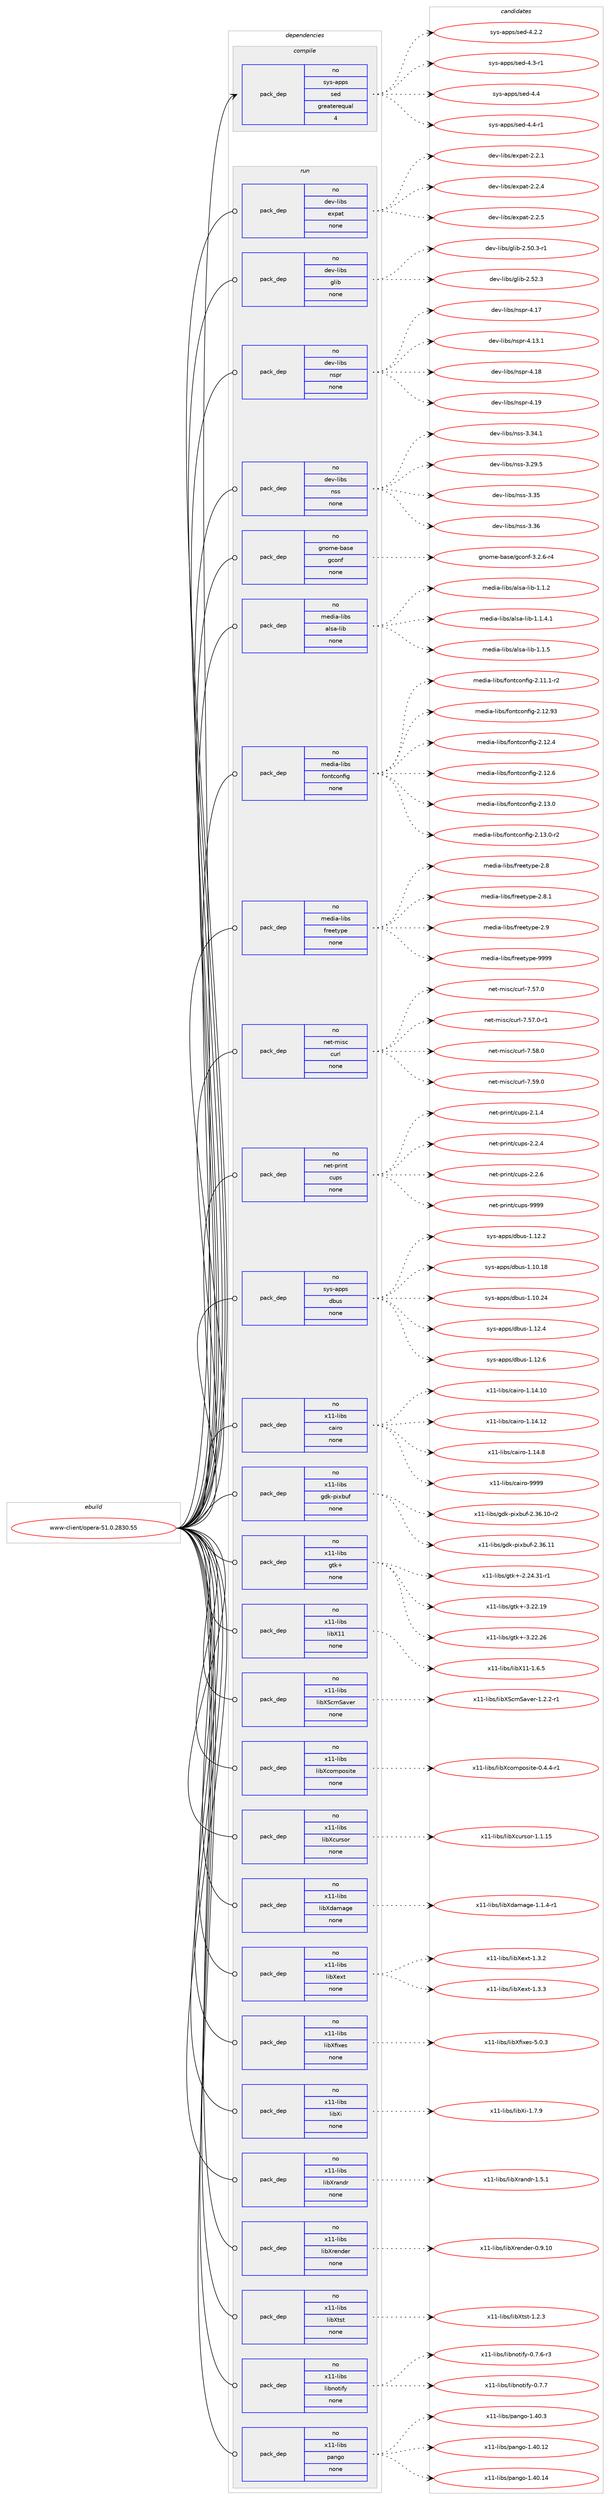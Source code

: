 digraph prolog {

# *************
# Graph options
# *************

newrank=true;
concentrate=true;
compound=true;
graph [rankdir=LR,fontname=Helvetica,fontsize=10,ranksep=1.5];#, ranksep=2.5, nodesep=0.2];
edge  [arrowhead=vee];
node  [fontname=Helvetica,fontsize=10];

# **********
# The ebuild
# **********

subgraph cluster_leftcol {
color=gray;
rank=same;
label=<<i>ebuild</i>>;
id [label="www-client/opera-51.0.2830.55", color=red, width=4, href="../www-client/opera-51.0.2830.55.svg"];
}

# ****************
# The dependencies
# ****************

subgraph cluster_midcol {
color=gray;
label=<<i>dependencies</i>>;
subgraph cluster_compile {
fillcolor="#eeeeee";
style=filled;
label=<<i>compile</i>>;
subgraph pack6677 {
dependency7598 [label=<<TABLE BORDER="0" CELLBORDER="1" CELLSPACING="0" CELLPADDING="4" WIDTH="220"><TR><TD ROWSPAN="6" CELLPADDING="30">pack_dep</TD></TR><TR><TD WIDTH="110">no</TD></TR><TR><TD>sys-apps</TD></TR><TR><TD>sed</TD></TR><TR><TD>greaterequal</TD></TR><TR><TD>4</TD></TR></TABLE>>, shape=none, color=blue];
}
id:e -> dependency7598:w [weight=20,style="solid",arrowhead="vee"];
}
subgraph cluster_compileandrun {
fillcolor="#eeeeee";
style=filled;
label=<<i>compile and run</i>>;
}
subgraph cluster_run {
fillcolor="#eeeeee";
style=filled;
label=<<i>run</i>>;
subgraph pack6678 {
dependency7599 [label=<<TABLE BORDER="0" CELLBORDER="1" CELLSPACING="0" CELLPADDING="4" WIDTH="220"><TR><TD ROWSPAN="6" CELLPADDING="30">pack_dep</TD></TR><TR><TD WIDTH="110">no</TD></TR><TR><TD>dev-libs</TD></TR><TR><TD>expat</TD></TR><TR><TD>none</TD></TR><TR><TD></TD></TR></TABLE>>, shape=none, color=blue];
}
id:e -> dependency7599:w [weight=20,style="solid",arrowhead="odot"];
subgraph pack6679 {
dependency7600 [label=<<TABLE BORDER="0" CELLBORDER="1" CELLSPACING="0" CELLPADDING="4" WIDTH="220"><TR><TD ROWSPAN="6" CELLPADDING="30">pack_dep</TD></TR><TR><TD WIDTH="110">no</TD></TR><TR><TD>dev-libs</TD></TR><TR><TD>glib</TD></TR><TR><TD>none</TD></TR><TR><TD></TD></TR></TABLE>>, shape=none, color=blue];
}
id:e -> dependency7600:w [weight=20,style="solid",arrowhead="odot"];
subgraph pack6680 {
dependency7601 [label=<<TABLE BORDER="0" CELLBORDER="1" CELLSPACING="0" CELLPADDING="4" WIDTH="220"><TR><TD ROWSPAN="6" CELLPADDING="30">pack_dep</TD></TR><TR><TD WIDTH="110">no</TD></TR><TR><TD>dev-libs</TD></TR><TR><TD>nspr</TD></TR><TR><TD>none</TD></TR><TR><TD></TD></TR></TABLE>>, shape=none, color=blue];
}
id:e -> dependency7601:w [weight=20,style="solid",arrowhead="odot"];
subgraph pack6681 {
dependency7602 [label=<<TABLE BORDER="0" CELLBORDER="1" CELLSPACING="0" CELLPADDING="4" WIDTH="220"><TR><TD ROWSPAN="6" CELLPADDING="30">pack_dep</TD></TR><TR><TD WIDTH="110">no</TD></TR><TR><TD>dev-libs</TD></TR><TR><TD>nss</TD></TR><TR><TD>none</TD></TR><TR><TD></TD></TR></TABLE>>, shape=none, color=blue];
}
id:e -> dependency7602:w [weight=20,style="solid",arrowhead="odot"];
subgraph pack6682 {
dependency7603 [label=<<TABLE BORDER="0" CELLBORDER="1" CELLSPACING="0" CELLPADDING="4" WIDTH="220"><TR><TD ROWSPAN="6" CELLPADDING="30">pack_dep</TD></TR><TR><TD WIDTH="110">no</TD></TR><TR><TD>gnome-base</TD></TR><TR><TD>gconf</TD></TR><TR><TD>none</TD></TR><TR><TD></TD></TR></TABLE>>, shape=none, color=blue];
}
id:e -> dependency7603:w [weight=20,style="solid",arrowhead="odot"];
subgraph pack6683 {
dependency7604 [label=<<TABLE BORDER="0" CELLBORDER="1" CELLSPACING="0" CELLPADDING="4" WIDTH="220"><TR><TD ROWSPAN="6" CELLPADDING="30">pack_dep</TD></TR><TR><TD WIDTH="110">no</TD></TR><TR><TD>media-libs</TD></TR><TR><TD>alsa-lib</TD></TR><TR><TD>none</TD></TR><TR><TD></TD></TR></TABLE>>, shape=none, color=blue];
}
id:e -> dependency7604:w [weight=20,style="solid",arrowhead="odot"];
subgraph pack6684 {
dependency7605 [label=<<TABLE BORDER="0" CELLBORDER="1" CELLSPACING="0" CELLPADDING="4" WIDTH="220"><TR><TD ROWSPAN="6" CELLPADDING="30">pack_dep</TD></TR><TR><TD WIDTH="110">no</TD></TR><TR><TD>media-libs</TD></TR><TR><TD>fontconfig</TD></TR><TR><TD>none</TD></TR><TR><TD></TD></TR></TABLE>>, shape=none, color=blue];
}
id:e -> dependency7605:w [weight=20,style="solid",arrowhead="odot"];
subgraph pack6685 {
dependency7606 [label=<<TABLE BORDER="0" CELLBORDER="1" CELLSPACING="0" CELLPADDING="4" WIDTH="220"><TR><TD ROWSPAN="6" CELLPADDING="30">pack_dep</TD></TR><TR><TD WIDTH="110">no</TD></TR><TR><TD>media-libs</TD></TR><TR><TD>freetype</TD></TR><TR><TD>none</TD></TR><TR><TD></TD></TR></TABLE>>, shape=none, color=blue];
}
id:e -> dependency7606:w [weight=20,style="solid",arrowhead="odot"];
subgraph pack6686 {
dependency7607 [label=<<TABLE BORDER="0" CELLBORDER="1" CELLSPACING="0" CELLPADDING="4" WIDTH="220"><TR><TD ROWSPAN="6" CELLPADDING="30">pack_dep</TD></TR><TR><TD WIDTH="110">no</TD></TR><TR><TD>net-misc</TD></TR><TR><TD>curl</TD></TR><TR><TD>none</TD></TR><TR><TD></TD></TR></TABLE>>, shape=none, color=blue];
}
id:e -> dependency7607:w [weight=20,style="solid",arrowhead="odot"];
subgraph pack6687 {
dependency7608 [label=<<TABLE BORDER="0" CELLBORDER="1" CELLSPACING="0" CELLPADDING="4" WIDTH="220"><TR><TD ROWSPAN="6" CELLPADDING="30">pack_dep</TD></TR><TR><TD WIDTH="110">no</TD></TR><TR><TD>net-print</TD></TR><TR><TD>cups</TD></TR><TR><TD>none</TD></TR><TR><TD></TD></TR></TABLE>>, shape=none, color=blue];
}
id:e -> dependency7608:w [weight=20,style="solid",arrowhead="odot"];
subgraph pack6688 {
dependency7609 [label=<<TABLE BORDER="0" CELLBORDER="1" CELLSPACING="0" CELLPADDING="4" WIDTH="220"><TR><TD ROWSPAN="6" CELLPADDING="30">pack_dep</TD></TR><TR><TD WIDTH="110">no</TD></TR><TR><TD>sys-apps</TD></TR><TR><TD>dbus</TD></TR><TR><TD>none</TD></TR><TR><TD></TD></TR></TABLE>>, shape=none, color=blue];
}
id:e -> dependency7609:w [weight=20,style="solid",arrowhead="odot"];
subgraph pack6689 {
dependency7610 [label=<<TABLE BORDER="0" CELLBORDER="1" CELLSPACING="0" CELLPADDING="4" WIDTH="220"><TR><TD ROWSPAN="6" CELLPADDING="30">pack_dep</TD></TR><TR><TD WIDTH="110">no</TD></TR><TR><TD>x11-libs</TD></TR><TR><TD>cairo</TD></TR><TR><TD>none</TD></TR><TR><TD></TD></TR></TABLE>>, shape=none, color=blue];
}
id:e -> dependency7610:w [weight=20,style="solid",arrowhead="odot"];
subgraph pack6690 {
dependency7611 [label=<<TABLE BORDER="0" CELLBORDER="1" CELLSPACING="0" CELLPADDING="4" WIDTH="220"><TR><TD ROWSPAN="6" CELLPADDING="30">pack_dep</TD></TR><TR><TD WIDTH="110">no</TD></TR><TR><TD>x11-libs</TD></TR><TR><TD>gdk-pixbuf</TD></TR><TR><TD>none</TD></TR><TR><TD></TD></TR></TABLE>>, shape=none, color=blue];
}
id:e -> dependency7611:w [weight=20,style="solid",arrowhead="odot"];
subgraph pack6691 {
dependency7612 [label=<<TABLE BORDER="0" CELLBORDER="1" CELLSPACING="0" CELLPADDING="4" WIDTH="220"><TR><TD ROWSPAN="6" CELLPADDING="30">pack_dep</TD></TR><TR><TD WIDTH="110">no</TD></TR><TR><TD>x11-libs</TD></TR><TR><TD>gtk+</TD></TR><TR><TD>none</TD></TR><TR><TD></TD></TR></TABLE>>, shape=none, color=blue];
}
id:e -> dependency7612:w [weight=20,style="solid",arrowhead="odot"];
subgraph pack6692 {
dependency7613 [label=<<TABLE BORDER="0" CELLBORDER="1" CELLSPACING="0" CELLPADDING="4" WIDTH="220"><TR><TD ROWSPAN="6" CELLPADDING="30">pack_dep</TD></TR><TR><TD WIDTH="110">no</TD></TR><TR><TD>x11-libs</TD></TR><TR><TD>libX11</TD></TR><TR><TD>none</TD></TR><TR><TD></TD></TR></TABLE>>, shape=none, color=blue];
}
id:e -> dependency7613:w [weight=20,style="solid",arrowhead="odot"];
subgraph pack6693 {
dependency7614 [label=<<TABLE BORDER="0" CELLBORDER="1" CELLSPACING="0" CELLPADDING="4" WIDTH="220"><TR><TD ROWSPAN="6" CELLPADDING="30">pack_dep</TD></TR><TR><TD WIDTH="110">no</TD></TR><TR><TD>x11-libs</TD></TR><TR><TD>libXScrnSaver</TD></TR><TR><TD>none</TD></TR><TR><TD></TD></TR></TABLE>>, shape=none, color=blue];
}
id:e -> dependency7614:w [weight=20,style="solid",arrowhead="odot"];
subgraph pack6694 {
dependency7615 [label=<<TABLE BORDER="0" CELLBORDER="1" CELLSPACING="0" CELLPADDING="4" WIDTH="220"><TR><TD ROWSPAN="6" CELLPADDING="30">pack_dep</TD></TR><TR><TD WIDTH="110">no</TD></TR><TR><TD>x11-libs</TD></TR><TR><TD>libXcomposite</TD></TR><TR><TD>none</TD></TR><TR><TD></TD></TR></TABLE>>, shape=none, color=blue];
}
id:e -> dependency7615:w [weight=20,style="solid",arrowhead="odot"];
subgraph pack6695 {
dependency7616 [label=<<TABLE BORDER="0" CELLBORDER="1" CELLSPACING="0" CELLPADDING="4" WIDTH="220"><TR><TD ROWSPAN="6" CELLPADDING="30">pack_dep</TD></TR><TR><TD WIDTH="110">no</TD></TR><TR><TD>x11-libs</TD></TR><TR><TD>libXcursor</TD></TR><TR><TD>none</TD></TR><TR><TD></TD></TR></TABLE>>, shape=none, color=blue];
}
id:e -> dependency7616:w [weight=20,style="solid",arrowhead="odot"];
subgraph pack6696 {
dependency7617 [label=<<TABLE BORDER="0" CELLBORDER="1" CELLSPACING="0" CELLPADDING="4" WIDTH="220"><TR><TD ROWSPAN="6" CELLPADDING="30">pack_dep</TD></TR><TR><TD WIDTH="110">no</TD></TR><TR><TD>x11-libs</TD></TR><TR><TD>libXdamage</TD></TR><TR><TD>none</TD></TR><TR><TD></TD></TR></TABLE>>, shape=none, color=blue];
}
id:e -> dependency7617:w [weight=20,style="solid",arrowhead="odot"];
subgraph pack6697 {
dependency7618 [label=<<TABLE BORDER="0" CELLBORDER="1" CELLSPACING="0" CELLPADDING="4" WIDTH="220"><TR><TD ROWSPAN="6" CELLPADDING="30">pack_dep</TD></TR><TR><TD WIDTH="110">no</TD></TR><TR><TD>x11-libs</TD></TR><TR><TD>libXext</TD></TR><TR><TD>none</TD></TR><TR><TD></TD></TR></TABLE>>, shape=none, color=blue];
}
id:e -> dependency7618:w [weight=20,style="solid",arrowhead="odot"];
subgraph pack6698 {
dependency7619 [label=<<TABLE BORDER="0" CELLBORDER="1" CELLSPACING="0" CELLPADDING="4" WIDTH="220"><TR><TD ROWSPAN="6" CELLPADDING="30">pack_dep</TD></TR><TR><TD WIDTH="110">no</TD></TR><TR><TD>x11-libs</TD></TR><TR><TD>libXfixes</TD></TR><TR><TD>none</TD></TR><TR><TD></TD></TR></TABLE>>, shape=none, color=blue];
}
id:e -> dependency7619:w [weight=20,style="solid",arrowhead="odot"];
subgraph pack6699 {
dependency7620 [label=<<TABLE BORDER="0" CELLBORDER="1" CELLSPACING="0" CELLPADDING="4" WIDTH="220"><TR><TD ROWSPAN="6" CELLPADDING="30">pack_dep</TD></TR><TR><TD WIDTH="110">no</TD></TR><TR><TD>x11-libs</TD></TR><TR><TD>libXi</TD></TR><TR><TD>none</TD></TR><TR><TD></TD></TR></TABLE>>, shape=none, color=blue];
}
id:e -> dependency7620:w [weight=20,style="solid",arrowhead="odot"];
subgraph pack6700 {
dependency7621 [label=<<TABLE BORDER="0" CELLBORDER="1" CELLSPACING="0" CELLPADDING="4" WIDTH="220"><TR><TD ROWSPAN="6" CELLPADDING="30">pack_dep</TD></TR><TR><TD WIDTH="110">no</TD></TR><TR><TD>x11-libs</TD></TR><TR><TD>libXrandr</TD></TR><TR><TD>none</TD></TR><TR><TD></TD></TR></TABLE>>, shape=none, color=blue];
}
id:e -> dependency7621:w [weight=20,style="solid",arrowhead="odot"];
subgraph pack6701 {
dependency7622 [label=<<TABLE BORDER="0" CELLBORDER="1" CELLSPACING="0" CELLPADDING="4" WIDTH="220"><TR><TD ROWSPAN="6" CELLPADDING="30">pack_dep</TD></TR><TR><TD WIDTH="110">no</TD></TR><TR><TD>x11-libs</TD></TR><TR><TD>libXrender</TD></TR><TR><TD>none</TD></TR><TR><TD></TD></TR></TABLE>>, shape=none, color=blue];
}
id:e -> dependency7622:w [weight=20,style="solid",arrowhead="odot"];
subgraph pack6702 {
dependency7623 [label=<<TABLE BORDER="0" CELLBORDER="1" CELLSPACING="0" CELLPADDING="4" WIDTH="220"><TR><TD ROWSPAN="6" CELLPADDING="30">pack_dep</TD></TR><TR><TD WIDTH="110">no</TD></TR><TR><TD>x11-libs</TD></TR><TR><TD>libXtst</TD></TR><TR><TD>none</TD></TR><TR><TD></TD></TR></TABLE>>, shape=none, color=blue];
}
id:e -> dependency7623:w [weight=20,style="solid",arrowhead="odot"];
subgraph pack6703 {
dependency7624 [label=<<TABLE BORDER="0" CELLBORDER="1" CELLSPACING="0" CELLPADDING="4" WIDTH="220"><TR><TD ROWSPAN="6" CELLPADDING="30">pack_dep</TD></TR><TR><TD WIDTH="110">no</TD></TR><TR><TD>x11-libs</TD></TR><TR><TD>libnotify</TD></TR><TR><TD>none</TD></TR><TR><TD></TD></TR></TABLE>>, shape=none, color=blue];
}
id:e -> dependency7624:w [weight=20,style="solid",arrowhead="odot"];
subgraph pack6704 {
dependency7625 [label=<<TABLE BORDER="0" CELLBORDER="1" CELLSPACING="0" CELLPADDING="4" WIDTH="220"><TR><TD ROWSPAN="6" CELLPADDING="30">pack_dep</TD></TR><TR><TD WIDTH="110">no</TD></TR><TR><TD>x11-libs</TD></TR><TR><TD>pango</TD></TR><TR><TD>none</TD></TR><TR><TD></TD></TR></TABLE>>, shape=none, color=blue];
}
id:e -> dependency7625:w [weight=20,style="solid",arrowhead="odot"];
}
}

# **************
# The candidates
# **************

subgraph cluster_choices {
rank=same;
color=gray;
label=<<i>candidates</i>>;

subgraph choice6677 {
color=black;
nodesep=1;
choice115121115459711211211547115101100455246504650 [label="sys-apps/sed-4.2.2", color=red, width=4,href="../sys-apps/sed-4.2.2.svg"];
choice115121115459711211211547115101100455246514511449 [label="sys-apps/sed-4.3-r1", color=red, width=4,href="../sys-apps/sed-4.3-r1.svg"];
choice11512111545971121121154711510110045524652 [label="sys-apps/sed-4.4", color=red, width=4,href="../sys-apps/sed-4.4.svg"];
choice115121115459711211211547115101100455246524511449 [label="sys-apps/sed-4.4-r1", color=red, width=4,href="../sys-apps/sed-4.4-r1.svg"];
dependency7598:e -> choice115121115459711211211547115101100455246504650:w [style=dotted,weight="100"];
dependency7598:e -> choice115121115459711211211547115101100455246514511449:w [style=dotted,weight="100"];
dependency7598:e -> choice11512111545971121121154711510110045524652:w [style=dotted,weight="100"];
dependency7598:e -> choice115121115459711211211547115101100455246524511449:w [style=dotted,weight="100"];
}
subgraph choice6678 {
color=black;
nodesep=1;
choice10010111845108105981154710112011297116455046504649 [label="dev-libs/expat-2.2.1", color=red, width=4,href="../dev-libs/expat-2.2.1.svg"];
choice10010111845108105981154710112011297116455046504652 [label="dev-libs/expat-2.2.4", color=red, width=4,href="../dev-libs/expat-2.2.4.svg"];
choice10010111845108105981154710112011297116455046504653 [label="dev-libs/expat-2.2.5", color=red, width=4,href="../dev-libs/expat-2.2.5.svg"];
dependency7599:e -> choice10010111845108105981154710112011297116455046504649:w [style=dotted,weight="100"];
dependency7599:e -> choice10010111845108105981154710112011297116455046504652:w [style=dotted,weight="100"];
dependency7599:e -> choice10010111845108105981154710112011297116455046504653:w [style=dotted,weight="100"];
}
subgraph choice6679 {
color=black;
nodesep=1;
choice10010111845108105981154710310810598455046534846514511449 [label="dev-libs/glib-2.50.3-r1", color=red, width=4,href="../dev-libs/glib-2.50.3-r1.svg"];
choice1001011184510810598115471031081059845504653504651 [label="dev-libs/glib-2.52.3", color=red, width=4,href="../dev-libs/glib-2.52.3.svg"];
dependency7600:e -> choice10010111845108105981154710310810598455046534846514511449:w [style=dotted,weight="100"];
dependency7600:e -> choice1001011184510810598115471031081059845504653504651:w [style=dotted,weight="100"];
}
subgraph choice6680 {
color=black;
nodesep=1;
choice1001011184510810598115471101151121144552464955 [label="dev-libs/nspr-4.17", color=red, width=4,href="../dev-libs/nspr-4.17.svg"];
choice10010111845108105981154711011511211445524649514649 [label="dev-libs/nspr-4.13.1", color=red, width=4,href="../dev-libs/nspr-4.13.1.svg"];
choice1001011184510810598115471101151121144552464956 [label="dev-libs/nspr-4.18", color=red, width=4,href="../dev-libs/nspr-4.18.svg"];
choice1001011184510810598115471101151121144552464957 [label="dev-libs/nspr-4.19", color=red, width=4,href="../dev-libs/nspr-4.19.svg"];
dependency7601:e -> choice1001011184510810598115471101151121144552464955:w [style=dotted,weight="100"];
dependency7601:e -> choice10010111845108105981154711011511211445524649514649:w [style=dotted,weight="100"];
dependency7601:e -> choice1001011184510810598115471101151121144552464956:w [style=dotted,weight="100"];
dependency7601:e -> choice1001011184510810598115471101151121144552464957:w [style=dotted,weight="100"];
}
subgraph choice6681 {
color=black;
nodesep=1;
choice10010111845108105981154711011511545514651524649 [label="dev-libs/nss-3.34.1", color=red, width=4,href="../dev-libs/nss-3.34.1.svg"];
choice10010111845108105981154711011511545514650574653 [label="dev-libs/nss-3.29.5", color=red, width=4,href="../dev-libs/nss-3.29.5.svg"];
choice1001011184510810598115471101151154551465153 [label="dev-libs/nss-3.35", color=red, width=4,href="../dev-libs/nss-3.35.svg"];
choice1001011184510810598115471101151154551465154 [label="dev-libs/nss-3.36", color=red, width=4,href="../dev-libs/nss-3.36.svg"];
dependency7602:e -> choice10010111845108105981154711011511545514651524649:w [style=dotted,weight="100"];
dependency7602:e -> choice10010111845108105981154711011511545514650574653:w [style=dotted,weight="100"];
dependency7602:e -> choice1001011184510810598115471101151154551465153:w [style=dotted,weight="100"];
dependency7602:e -> choice1001011184510810598115471101151154551465154:w [style=dotted,weight="100"];
}
subgraph choice6682 {
color=black;
nodesep=1;
choice10311011110910145989711510147103991111101024551465046544511452 [label="gnome-base/gconf-3.2.6-r4", color=red, width=4,href="../gnome-base/gconf-3.2.6-r4.svg"];
dependency7603:e -> choice10311011110910145989711510147103991111101024551465046544511452:w [style=dotted,weight="100"];
}
subgraph choice6683 {
color=black;
nodesep=1;
choice1091011001059745108105981154797108115974510810598454946494650 [label="media-libs/alsa-lib-1.1.2", color=red, width=4,href="../media-libs/alsa-lib-1.1.2.svg"];
choice10910110010597451081059811547971081159745108105984549464946524649 [label="media-libs/alsa-lib-1.1.4.1", color=red, width=4,href="../media-libs/alsa-lib-1.1.4.1.svg"];
choice1091011001059745108105981154797108115974510810598454946494653 [label="media-libs/alsa-lib-1.1.5", color=red, width=4,href="../media-libs/alsa-lib-1.1.5.svg"];
dependency7604:e -> choice1091011001059745108105981154797108115974510810598454946494650:w [style=dotted,weight="100"];
dependency7604:e -> choice10910110010597451081059811547971081159745108105984549464946524649:w [style=dotted,weight="100"];
dependency7604:e -> choice1091011001059745108105981154797108115974510810598454946494653:w [style=dotted,weight="100"];
}
subgraph choice6684 {
color=black;
nodesep=1;
choice1091011001059745108105981154710211111011699111110102105103455046494946494511450 [label="media-libs/fontconfig-2.11.1-r2", color=red, width=4,href="../media-libs/fontconfig-2.11.1-r2.svg"];
choice10910110010597451081059811547102111110116991111101021051034550464950465751 [label="media-libs/fontconfig-2.12.93", color=red, width=4,href="../media-libs/fontconfig-2.12.93.svg"];
choice109101100105974510810598115471021111101169911111010210510345504649504652 [label="media-libs/fontconfig-2.12.4", color=red, width=4,href="../media-libs/fontconfig-2.12.4.svg"];
choice109101100105974510810598115471021111101169911111010210510345504649504654 [label="media-libs/fontconfig-2.12.6", color=red, width=4,href="../media-libs/fontconfig-2.12.6.svg"];
choice109101100105974510810598115471021111101169911111010210510345504649514648 [label="media-libs/fontconfig-2.13.0", color=red, width=4,href="../media-libs/fontconfig-2.13.0.svg"];
choice1091011001059745108105981154710211111011699111110102105103455046495146484511450 [label="media-libs/fontconfig-2.13.0-r2", color=red, width=4,href="../media-libs/fontconfig-2.13.0-r2.svg"];
dependency7605:e -> choice1091011001059745108105981154710211111011699111110102105103455046494946494511450:w [style=dotted,weight="100"];
dependency7605:e -> choice10910110010597451081059811547102111110116991111101021051034550464950465751:w [style=dotted,weight="100"];
dependency7605:e -> choice109101100105974510810598115471021111101169911111010210510345504649504652:w [style=dotted,weight="100"];
dependency7605:e -> choice109101100105974510810598115471021111101169911111010210510345504649504654:w [style=dotted,weight="100"];
dependency7605:e -> choice109101100105974510810598115471021111101169911111010210510345504649514648:w [style=dotted,weight="100"];
dependency7605:e -> choice1091011001059745108105981154710211111011699111110102105103455046495146484511450:w [style=dotted,weight="100"];
}
subgraph choice6685 {
color=black;
nodesep=1;
choice1091011001059745108105981154710211410110111612111210145504656 [label="media-libs/freetype-2.8", color=red, width=4,href="../media-libs/freetype-2.8.svg"];
choice10910110010597451081059811547102114101101116121112101455046564649 [label="media-libs/freetype-2.8.1", color=red, width=4,href="../media-libs/freetype-2.8.1.svg"];
choice1091011001059745108105981154710211410110111612111210145504657 [label="media-libs/freetype-2.9", color=red, width=4,href="../media-libs/freetype-2.9.svg"];
choice109101100105974510810598115471021141011011161211121014557575757 [label="media-libs/freetype-9999", color=red, width=4,href="../media-libs/freetype-9999.svg"];
dependency7606:e -> choice1091011001059745108105981154710211410110111612111210145504656:w [style=dotted,weight="100"];
dependency7606:e -> choice10910110010597451081059811547102114101101116121112101455046564649:w [style=dotted,weight="100"];
dependency7606:e -> choice1091011001059745108105981154710211410110111612111210145504657:w [style=dotted,weight="100"];
dependency7606:e -> choice109101100105974510810598115471021141011011161211121014557575757:w [style=dotted,weight="100"];
}
subgraph choice6686 {
color=black;
nodesep=1;
choice1101011164510910511599479911711410845554653554648 [label="net-misc/curl-7.57.0", color=red, width=4,href="../net-misc/curl-7.57.0.svg"];
choice11010111645109105115994799117114108455546535546484511449 [label="net-misc/curl-7.57.0-r1", color=red, width=4,href="../net-misc/curl-7.57.0-r1.svg"];
choice1101011164510910511599479911711410845554653564648 [label="net-misc/curl-7.58.0", color=red, width=4,href="../net-misc/curl-7.58.0.svg"];
choice1101011164510910511599479911711410845554653574648 [label="net-misc/curl-7.59.0", color=red, width=4,href="../net-misc/curl-7.59.0.svg"];
dependency7607:e -> choice1101011164510910511599479911711410845554653554648:w [style=dotted,weight="100"];
dependency7607:e -> choice11010111645109105115994799117114108455546535546484511449:w [style=dotted,weight="100"];
dependency7607:e -> choice1101011164510910511599479911711410845554653564648:w [style=dotted,weight="100"];
dependency7607:e -> choice1101011164510910511599479911711410845554653574648:w [style=dotted,weight="100"];
}
subgraph choice6687 {
color=black;
nodesep=1;
choice110101116451121141051101164799117112115455046494652 [label="net-print/cups-2.1.4", color=red, width=4,href="../net-print/cups-2.1.4.svg"];
choice110101116451121141051101164799117112115455046504652 [label="net-print/cups-2.2.4", color=red, width=4,href="../net-print/cups-2.2.4.svg"];
choice110101116451121141051101164799117112115455046504654 [label="net-print/cups-2.2.6", color=red, width=4,href="../net-print/cups-2.2.6.svg"];
choice1101011164511211410511011647991171121154557575757 [label="net-print/cups-9999", color=red, width=4,href="../net-print/cups-9999.svg"];
dependency7608:e -> choice110101116451121141051101164799117112115455046494652:w [style=dotted,weight="100"];
dependency7608:e -> choice110101116451121141051101164799117112115455046504652:w [style=dotted,weight="100"];
dependency7608:e -> choice110101116451121141051101164799117112115455046504654:w [style=dotted,weight="100"];
dependency7608:e -> choice1101011164511211410511011647991171121154557575757:w [style=dotted,weight="100"];
}
subgraph choice6688 {
color=black;
nodesep=1;
choice1151211154597112112115471009811711545494649504650 [label="sys-apps/dbus-1.12.2", color=red, width=4,href="../sys-apps/dbus-1.12.2.svg"];
choice115121115459711211211547100981171154549464948464956 [label="sys-apps/dbus-1.10.18", color=red, width=4,href="../sys-apps/dbus-1.10.18.svg"];
choice115121115459711211211547100981171154549464948465052 [label="sys-apps/dbus-1.10.24", color=red, width=4,href="../sys-apps/dbus-1.10.24.svg"];
choice1151211154597112112115471009811711545494649504652 [label="sys-apps/dbus-1.12.4", color=red, width=4,href="../sys-apps/dbus-1.12.4.svg"];
choice1151211154597112112115471009811711545494649504654 [label="sys-apps/dbus-1.12.6", color=red, width=4,href="../sys-apps/dbus-1.12.6.svg"];
dependency7609:e -> choice1151211154597112112115471009811711545494649504650:w [style=dotted,weight="100"];
dependency7609:e -> choice115121115459711211211547100981171154549464948464956:w [style=dotted,weight="100"];
dependency7609:e -> choice115121115459711211211547100981171154549464948465052:w [style=dotted,weight="100"];
dependency7609:e -> choice1151211154597112112115471009811711545494649504652:w [style=dotted,weight="100"];
dependency7609:e -> choice1151211154597112112115471009811711545494649504654:w [style=dotted,weight="100"];
}
subgraph choice6689 {
color=black;
nodesep=1;
choice120494945108105981154799971051141114549464952464948 [label="x11-libs/cairo-1.14.10", color=red, width=4,href="../x11-libs/cairo-1.14.10.svg"];
choice120494945108105981154799971051141114549464952464950 [label="x11-libs/cairo-1.14.12", color=red, width=4,href="../x11-libs/cairo-1.14.12.svg"];
choice1204949451081059811547999710511411145494649524656 [label="x11-libs/cairo-1.14.8", color=red, width=4,href="../x11-libs/cairo-1.14.8.svg"];
choice120494945108105981154799971051141114557575757 [label="x11-libs/cairo-9999", color=red, width=4,href="../x11-libs/cairo-9999.svg"];
dependency7610:e -> choice120494945108105981154799971051141114549464952464948:w [style=dotted,weight="100"];
dependency7610:e -> choice120494945108105981154799971051141114549464952464950:w [style=dotted,weight="100"];
dependency7610:e -> choice1204949451081059811547999710511411145494649524656:w [style=dotted,weight="100"];
dependency7610:e -> choice120494945108105981154799971051141114557575757:w [style=dotted,weight="100"];
}
subgraph choice6690 {
color=black;
nodesep=1;
choice1204949451081059811547103100107451121051209811710245504651544649484511450 [label="x11-libs/gdk-pixbuf-2.36.10-r2", color=red, width=4,href="../x11-libs/gdk-pixbuf-2.36.10-r2.svg"];
choice120494945108105981154710310010745112105120981171024550465154464949 [label="x11-libs/gdk-pixbuf-2.36.11", color=red, width=4,href="../x11-libs/gdk-pixbuf-2.36.11.svg"];
dependency7611:e -> choice1204949451081059811547103100107451121051209811710245504651544649484511450:w [style=dotted,weight="100"];
dependency7611:e -> choice120494945108105981154710310010745112105120981171024550465154464949:w [style=dotted,weight="100"];
}
subgraph choice6691 {
color=black;
nodesep=1;
choice12049494510810598115471031161074345504650524651494511449 [label="x11-libs/gtk+-2.24.31-r1", color=red, width=4,href="../x11-libs/gtk+-2.24.31-r1.svg"];
choice1204949451081059811547103116107434551465050464957 [label="x11-libs/gtk+-3.22.19", color=red, width=4,href="../x11-libs/gtk+-3.22.19.svg"];
choice1204949451081059811547103116107434551465050465054 [label="x11-libs/gtk+-3.22.26", color=red, width=4,href="../x11-libs/gtk+-3.22.26.svg"];
dependency7612:e -> choice12049494510810598115471031161074345504650524651494511449:w [style=dotted,weight="100"];
dependency7612:e -> choice1204949451081059811547103116107434551465050464957:w [style=dotted,weight="100"];
dependency7612:e -> choice1204949451081059811547103116107434551465050465054:w [style=dotted,weight="100"];
}
subgraph choice6692 {
color=black;
nodesep=1;
choice120494945108105981154710810598884949454946544653 [label="x11-libs/libX11-1.6.5", color=red, width=4,href="../x11-libs/libX11-1.6.5.svg"];
dependency7613:e -> choice120494945108105981154710810598884949454946544653:w [style=dotted,weight="100"];
}
subgraph choice6693 {
color=black;
nodesep=1;
choice12049494510810598115471081059888839911411083971181011144549465046504511449 [label="x11-libs/libXScrnSaver-1.2.2-r1", color=red, width=4,href="../x11-libs/libXScrnSaver-1.2.2-r1.svg"];
dependency7614:e -> choice12049494510810598115471081059888839911411083971181011144549465046504511449:w [style=dotted,weight="100"];
}
subgraph choice6694 {
color=black;
nodesep=1;
choice12049494510810598115471081059888991111091121111151051161014548465246524511449 [label="x11-libs/libXcomposite-0.4.4-r1", color=red, width=4,href="../x11-libs/libXcomposite-0.4.4-r1.svg"];
dependency7615:e -> choice12049494510810598115471081059888991111091121111151051161014548465246524511449:w [style=dotted,weight="100"];
}
subgraph choice6695 {
color=black;
nodesep=1;
choice120494945108105981154710810598889911711411511111445494649464953 [label="x11-libs/libXcursor-1.1.15", color=red, width=4,href="../x11-libs/libXcursor-1.1.15.svg"];
dependency7616:e -> choice120494945108105981154710810598889911711411511111445494649464953:w [style=dotted,weight="100"];
}
subgraph choice6696 {
color=black;
nodesep=1;
choice1204949451081059811547108105988810097109971031014549464946524511449 [label="x11-libs/libXdamage-1.1.4-r1", color=red, width=4,href="../x11-libs/libXdamage-1.1.4-r1.svg"];
dependency7617:e -> choice1204949451081059811547108105988810097109971031014549464946524511449:w [style=dotted,weight="100"];
}
subgraph choice6697 {
color=black;
nodesep=1;
choice12049494510810598115471081059888101120116454946514650 [label="x11-libs/libXext-1.3.2", color=red, width=4,href="../x11-libs/libXext-1.3.2.svg"];
choice12049494510810598115471081059888101120116454946514651 [label="x11-libs/libXext-1.3.3", color=red, width=4,href="../x11-libs/libXext-1.3.3.svg"];
dependency7618:e -> choice12049494510810598115471081059888101120116454946514650:w [style=dotted,weight="100"];
dependency7618:e -> choice12049494510810598115471081059888101120116454946514651:w [style=dotted,weight="100"];
}
subgraph choice6698 {
color=black;
nodesep=1;
choice12049494510810598115471081059888102105120101115455346484651 [label="x11-libs/libXfixes-5.0.3", color=red, width=4,href="../x11-libs/libXfixes-5.0.3.svg"];
dependency7619:e -> choice12049494510810598115471081059888102105120101115455346484651:w [style=dotted,weight="100"];
}
subgraph choice6699 {
color=black;
nodesep=1;
choice12049494510810598115471081059888105454946554657 [label="x11-libs/libXi-1.7.9", color=red, width=4,href="../x11-libs/libXi-1.7.9.svg"];
dependency7620:e -> choice12049494510810598115471081059888105454946554657:w [style=dotted,weight="100"];
}
subgraph choice6700 {
color=black;
nodesep=1;
choice1204949451081059811547108105988811497110100114454946534649 [label="x11-libs/libXrandr-1.5.1", color=red, width=4,href="../x11-libs/libXrandr-1.5.1.svg"];
dependency7621:e -> choice1204949451081059811547108105988811497110100114454946534649:w [style=dotted,weight="100"];
}
subgraph choice6701 {
color=black;
nodesep=1;
choice1204949451081059811547108105988811410111010010111445484657464948 [label="x11-libs/libXrender-0.9.10", color=red, width=4,href="../x11-libs/libXrender-0.9.10.svg"];
dependency7622:e -> choice1204949451081059811547108105988811410111010010111445484657464948:w [style=dotted,weight="100"];
}
subgraph choice6702 {
color=black;
nodesep=1;
choice12049494510810598115471081059888116115116454946504651 [label="x11-libs/libXtst-1.2.3", color=red, width=4,href="../x11-libs/libXtst-1.2.3.svg"];
dependency7623:e -> choice12049494510810598115471081059888116115116454946504651:w [style=dotted,weight="100"];
}
subgraph choice6703 {
color=black;
nodesep=1;
choice1204949451081059811547108105981101111161051021214548465546544511451 [label="x11-libs/libnotify-0.7.6-r3", color=red, width=4,href="../x11-libs/libnotify-0.7.6-r3.svg"];
choice120494945108105981154710810598110111116105102121454846554655 [label="x11-libs/libnotify-0.7.7", color=red, width=4,href="../x11-libs/libnotify-0.7.7.svg"];
dependency7624:e -> choice1204949451081059811547108105981101111161051021214548465546544511451:w [style=dotted,weight="100"];
dependency7624:e -> choice120494945108105981154710810598110111116105102121454846554655:w [style=dotted,weight="100"];
}
subgraph choice6704 {
color=black;
nodesep=1;
choice12049494510810598115471129711010311145494652484651 [label="x11-libs/pango-1.40.3", color=red, width=4,href="../x11-libs/pango-1.40.3.svg"];
choice1204949451081059811547112971101031114549465248464950 [label="x11-libs/pango-1.40.12", color=red, width=4,href="../x11-libs/pango-1.40.12.svg"];
choice1204949451081059811547112971101031114549465248464952 [label="x11-libs/pango-1.40.14", color=red, width=4,href="../x11-libs/pango-1.40.14.svg"];
dependency7625:e -> choice12049494510810598115471129711010311145494652484651:w [style=dotted,weight="100"];
dependency7625:e -> choice1204949451081059811547112971101031114549465248464950:w [style=dotted,weight="100"];
dependency7625:e -> choice1204949451081059811547112971101031114549465248464952:w [style=dotted,weight="100"];
}
}

}
